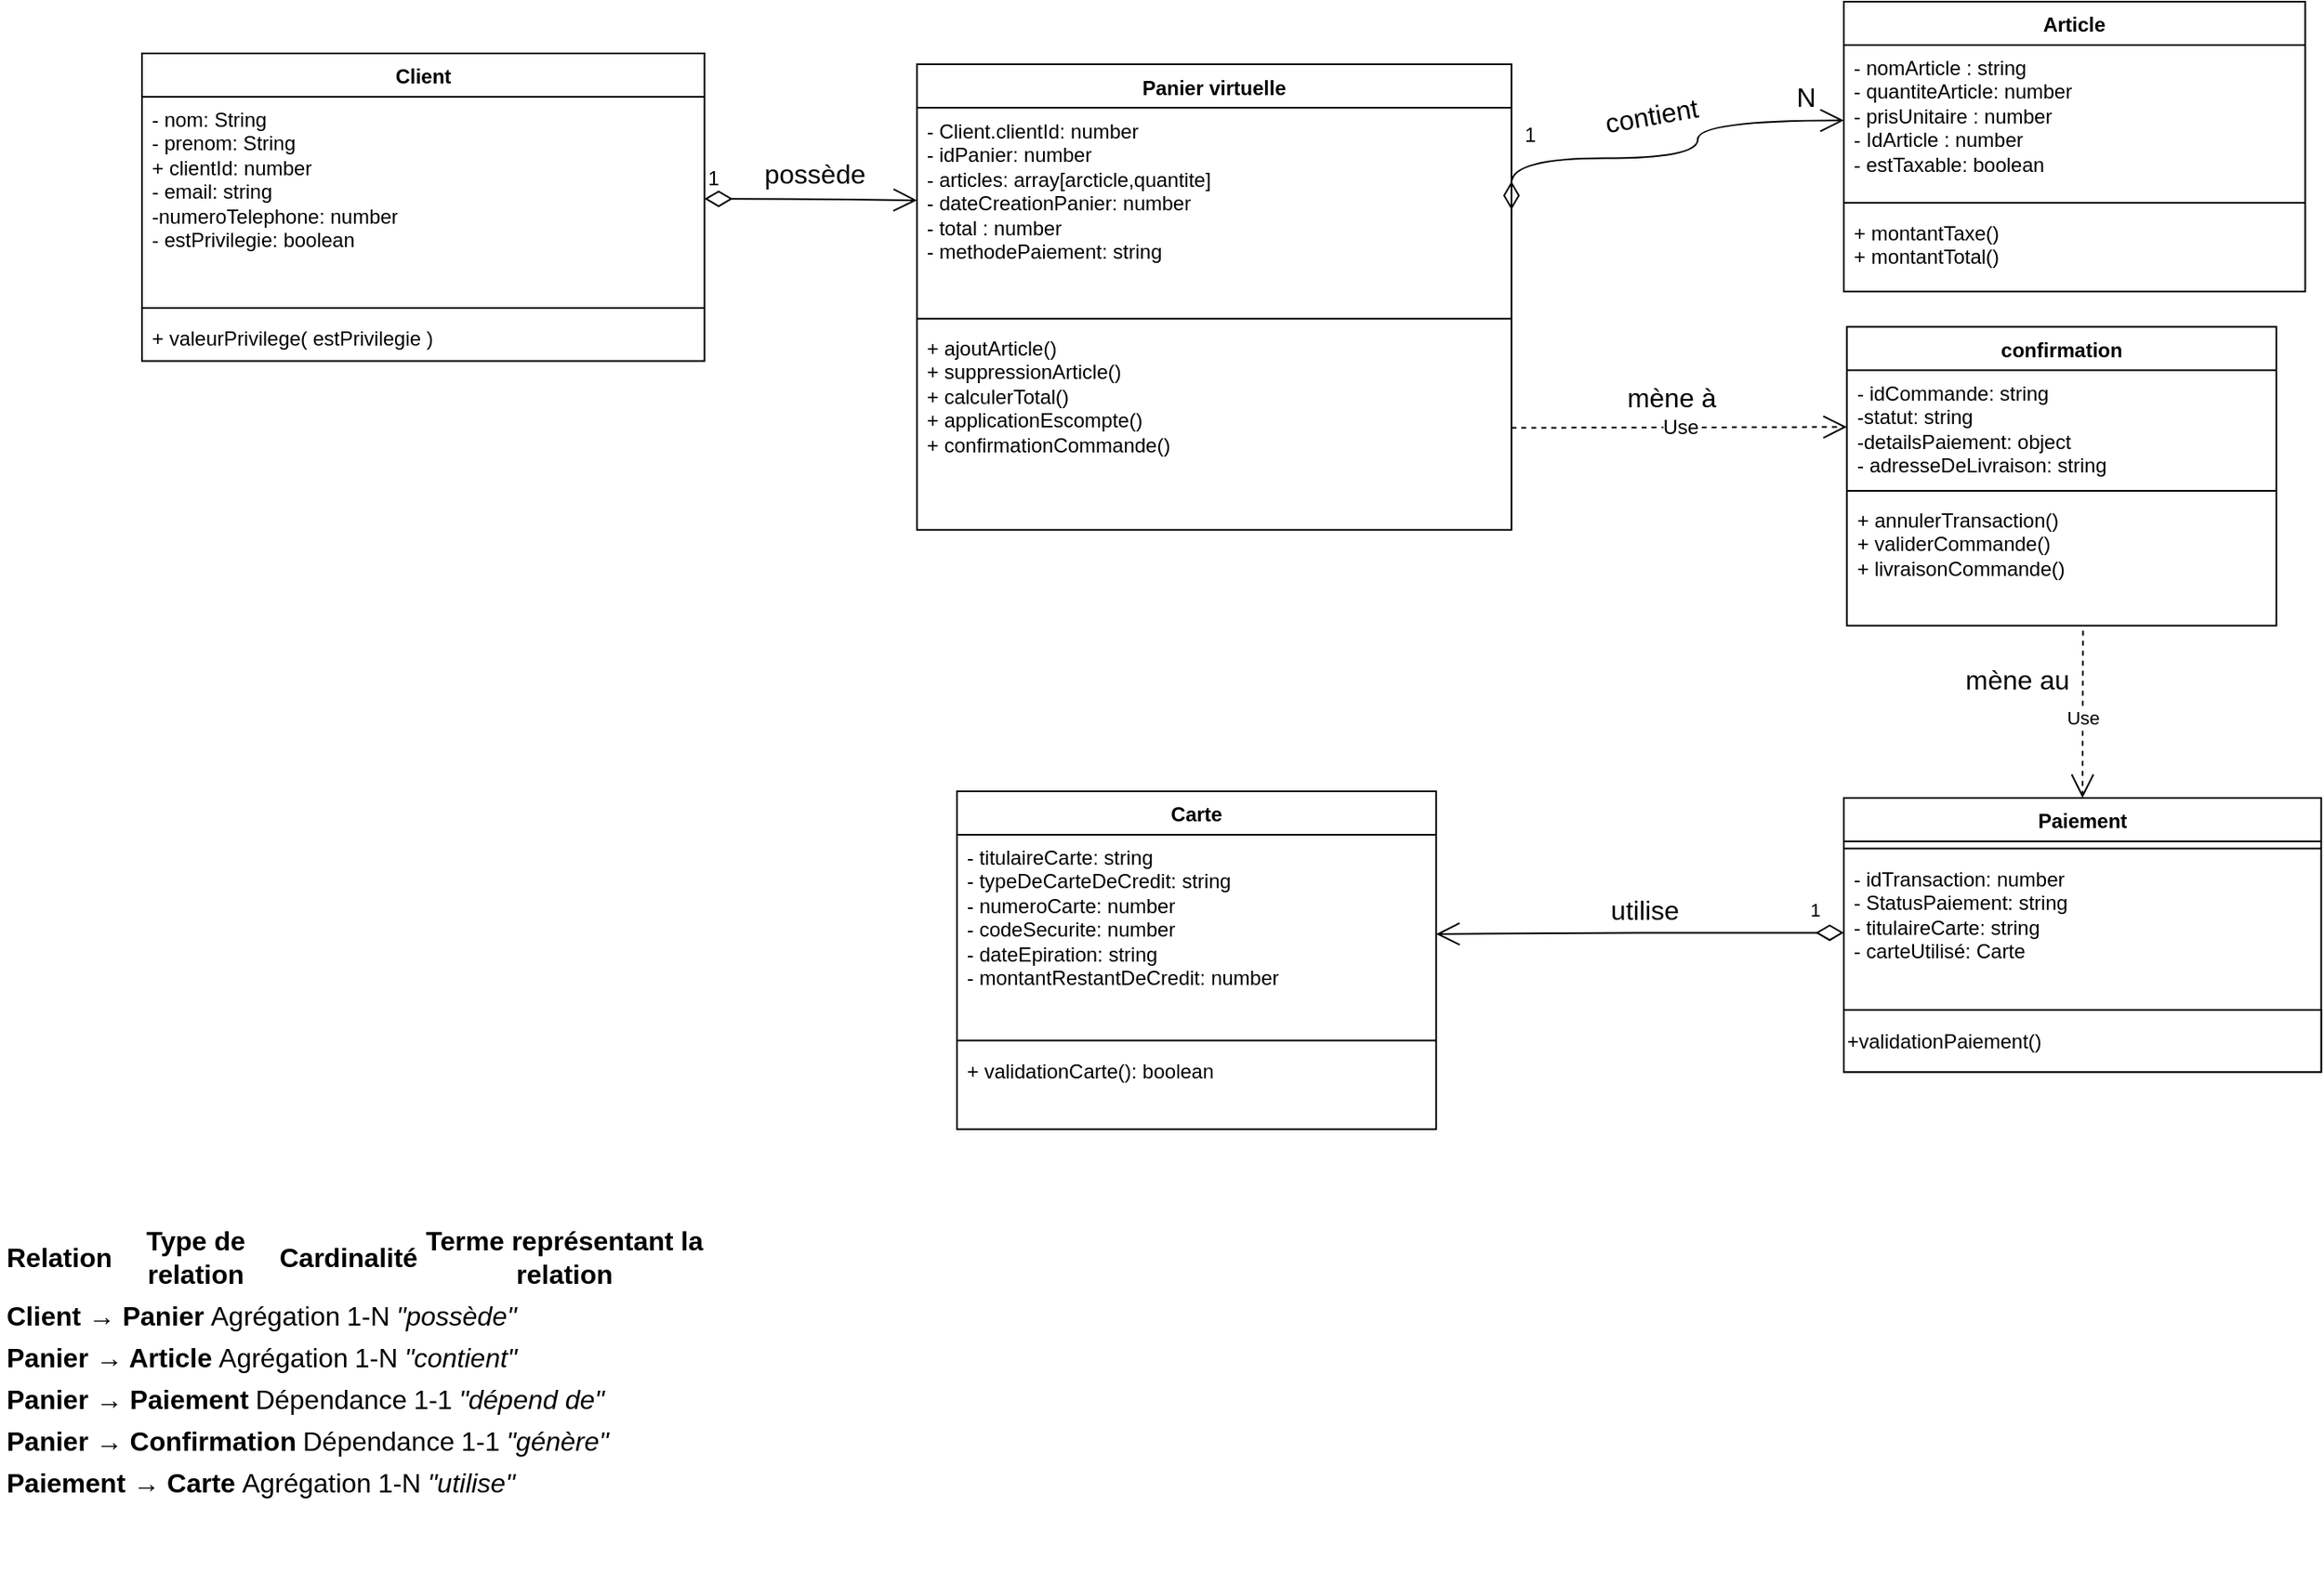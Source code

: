 <mxfile version="26.1.1" pages="2">
  <diagram name="Page-1" id="LhkC0GKqJQl8EqU11tic">
    <mxGraphModel dx="2760" dy="1778" grid="0" gridSize="10" guides="1" tooltips="1" connect="1" arrows="1" fold="1" page="0" pageScale="1" pageWidth="850" pageHeight="1100" math="0" shadow="0">
      <root>
        <mxCell id="0" />
        <mxCell id="1" parent="0" />
        <mxCell id="OCxzfQqBFVTwr3kHudwE-13" value="&lt;table&gt;&lt;thead data-end=&quot;2438&quot; data-start=&quot;2340&quot;&gt;&lt;tr data-end=&quot;2438&quot; data-start=&quot;2340&quot;&gt;&lt;th data-end=&quot;2371&quot; data-start=&quot;2340&quot;&gt;Relation&lt;/th&gt;&lt;th data-end=&quot;2390&quot; data-start=&quot;2371&quot;&gt;Type de relation&lt;/th&gt;&lt;th data-end=&quot;2404&quot; data-start=&quot;2390&quot;&gt;Cardinalité&lt;/th&gt;&lt;th data-end=&quot;2438&quot; data-start=&quot;2404&quot;&gt;Terme représentant la relation&lt;/th&gt;&lt;/tr&gt;&lt;/thead&gt;&lt;/table&gt;&lt;table&gt;&lt;tbody&gt;&lt;tr data-end=&quot;2638&quot; data-start=&quot;2539&quot;&gt;&lt;td&gt;&lt;strong data-end=&quot;2560&quot; data-start=&quot;2541&quot;&gt;Client → Panier&lt;/strong&gt;&lt;/td&gt;&lt;td&gt;Agrégation&lt;/td&gt;&lt;td&gt;1-N&lt;/td&gt;&lt;td&gt;&lt;em data-end=&quot;2617&quot; data-start=&quot;2606&quot;&gt;&quot;possède&quot;&lt;/em&gt;&lt;/td&gt;&lt;/tr&gt;&lt;/tbody&gt;&lt;/table&gt;&lt;table&gt;&lt;tbody&gt;&lt;tr data-end=&quot;2738&quot; data-start=&quot;2639&quot;&gt;&lt;td&gt;&lt;strong data-end=&quot;2661&quot; data-start=&quot;2641&quot;&gt;Panier → Article&lt;/strong&gt;&lt;/td&gt;&lt;td&gt;Agrégation&lt;/td&gt;&lt;td&gt;1-N&lt;/td&gt;&lt;td&gt;&lt;em data-end=&quot;2718&quot; data-start=&quot;2706&quot;&gt;&quot;contient&quot;&lt;/em&gt;&lt;/td&gt;&lt;/tr&gt;&lt;/tbody&gt;&lt;/table&gt;&lt;table&gt;&lt;tbody&gt;&lt;tr data-end=&quot;2838&quot; data-start=&quot;2739&quot;&gt;&lt;td&gt;&lt;strong data-end=&quot;2762&quot; data-start=&quot;2741&quot;&gt;Panier → Paiement&lt;/strong&gt;&lt;/td&gt;&lt;td&gt;Dépendance&lt;/td&gt;&lt;td&gt;1-1&lt;/td&gt;&lt;td&gt;&lt;em data-end=&quot;2819&quot; data-start=&quot;2806&quot;&gt;&quot;dépend de&quot;&lt;/em&gt;&lt;/td&gt;&lt;/tr&gt;&lt;/tbody&gt;&lt;/table&gt;&lt;table&gt;&lt;tbody&gt;&lt;tr data-end=&quot;2938&quot; data-start=&quot;2839&quot;&gt;&lt;td&gt;&lt;strong data-end=&quot;2866&quot; data-start=&quot;2841&quot;&gt;Panier → Confirmation&lt;/strong&gt;&lt;/td&gt;&lt;td&gt;Dépendance&lt;/td&gt;&lt;td&gt;1-1&lt;/td&gt;&lt;td&gt;&lt;em data-end=&quot;2916&quot; data-start=&quot;2906&quot;&gt;&quot;génère&quot;&lt;/em&gt;&lt;/td&gt;&lt;/tr&gt;&lt;/tbody&gt;&lt;/table&gt;&lt;table&gt;&lt;tbody&gt;&lt;tr data-end=&quot;3038&quot; data-start=&quot;2939&quot;&gt;&lt;td&gt;&lt;strong data-end=&quot;2961&quot; data-start=&quot;2941&quot;&gt;Paiement → Carte&lt;/strong&gt;&lt;/td&gt;&lt;td&gt;Agrégation&lt;/td&gt;&lt;td&gt;1-N&lt;/td&gt;&lt;td&gt;&lt;em data-end=&quot;3017&quot; data-start=&quot;3006&quot;&gt;&quot;utilise&quot;&lt;/em&gt;&lt;/td&gt;&lt;/tr&gt;&lt;/tbody&gt;&lt;/table&gt;" style="text;strokeColor=none;fillColor=none;html=1;align=center;verticalAlign=middle;whiteSpace=wrap;rounded=0;fontSize=16;" parent="1" vertex="1">
          <mxGeometry x="-525" y="26" width="426" height="266" as="geometry" />
        </mxCell>
        <mxCell id="y0F5sRRlfPdBhK9bxvjx-1" value="Article" style="swimlane;fontStyle=1;align=center;verticalAlign=top;childLayout=stackLayout;horizontal=1;startSize=26;horizontalStack=0;resizeParent=1;resizeParentMax=0;resizeLast=0;collapsible=1;marginBottom=0;whiteSpace=wrap;html=1;" parent="1" vertex="1">
          <mxGeometry x="578.999" y="-656" width="276.251" height="173.687" as="geometry" />
        </mxCell>
        <mxCell id="y0F5sRRlfPdBhK9bxvjx-2" value="&lt;div&gt;- nomArticle : string&lt;/div&gt;&lt;div&gt;- quantiteArticle: number&lt;br&gt;- prisUnitaire : number&lt;/div&gt;&lt;div&gt;- IdArticle : number&lt;br&gt;- estTaxable: boolean&lt;br&gt;&lt;br&gt;&lt;/div&gt;" style="text;strokeColor=none;fillColor=none;align=left;verticalAlign=top;spacingLeft=4;spacingRight=4;overflow=hidden;rotatable=0;points=[[0,0.5],[1,0.5]];portConstraint=eastwest;whiteSpace=wrap;html=1;" parent="y0F5sRRlfPdBhK9bxvjx-1" vertex="1">
          <mxGeometry y="26" width="276.251" height="90.312" as="geometry" />
        </mxCell>
        <mxCell id="y0F5sRRlfPdBhK9bxvjx-3" value="" style="line;strokeWidth=1;fillColor=none;align=left;verticalAlign=middle;spacingTop=-1;spacingLeft=3;spacingRight=3;rotatable=0;labelPosition=right;points=[];portConstraint=eastwest;strokeColor=inherit;" parent="y0F5sRRlfPdBhK9bxvjx-1" vertex="1">
          <mxGeometry y="116.312" width="276.251" height="8.5" as="geometry" />
        </mxCell>
        <mxCell id="y0F5sRRlfPdBhK9bxvjx-4" value="+ montantTaxe()&lt;div&gt;+ montantTotal()&lt;/div&gt;" style="text;strokeColor=none;fillColor=none;align=left;verticalAlign=top;spacingLeft=4;spacingRight=4;overflow=hidden;rotatable=0;points=[[0,0.5],[1,0.5]];portConstraint=eastwest;whiteSpace=wrap;html=1;" parent="y0F5sRRlfPdBhK9bxvjx-1" vertex="1">
          <mxGeometry y="124.812" width="276.251" height="48.875" as="geometry" />
        </mxCell>
        <mxCell id="vKdj8ruJpH2rpbCoqokS-1" value="Client" style="swimlane;fontStyle=1;align=center;verticalAlign=top;childLayout=stackLayout;horizontal=1;startSize=26;horizontalStack=0;resizeParent=1;resizeParentMax=0;resizeLast=0;collapsible=1;marginBottom=0;whiteSpace=wrap;html=1;" parent="1" vertex="1">
          <mxGeometry x="-440" y="-625" width="336.813" height="184.312" as="geometry" />
        </mxCell>
        <mxCell id="vKdj8ruJpH2rpbCoqokS-2" value="&lt;div&gt;&lt;div&gt;- nom: String&lt;/div&gt;&lt;/div&gt;&lt;div&gt;- prenom: String&lt;br&gt;+ clientId: number&lt;/div&gt;&lt;div&gt;- email: string&lt;/div&gt;&lt;div&gt;-numeroTelephone: number&lt;/div&gt;&lt;div&gt;- estPrivilegie: boolean&lt;/div&gt;" style="text;strokeColor=none;fillColor=none;align=left;verticalAlign=top;spacingLeft=4;spacingRight=4;overflow=hidden;rotatable=0;points=[[0,0.5],[1,0.5]];portConstraint=eastwest;whiteSpace=wrap;html=1;" parent="vKdj8ruJpH2rpbCoqokS-1" vertex="1">
          <mxGeometry y="26" width="336.813" height="122.188" as="geometry" />
        </mxCell>
        <mxCell id="vKdj8ruJpH2rpbCoqokS-3" value="" style="line;strokeWidth=1;fillColor=none;align=left;verticalAlign=middle;spacingTop=-1;spacingLeft=3;spacingRight=3;rotatable=0;labelPosition=right;points=[];portConstraint=eastwest;strokeColor=inherit;" parent="vKdj8ruJpH2rpbCoqokS-1" vertex="1">
          <mxGeometry y="148.188" width="336.813" height="8.5" as="geometry" />
        </mxCell>
        <mxCell id="vKdj8ruJpH2rpbCoqokS-4" value="+ valeurPrivilege( estPrivilegie )" style="text;strokeColor=none;fillColor=none;align=left;verticalAlign=top;spacingLeft=4;spacingRight=4;overflow=hidden;rotatable=0;points=[[0,0.5],[1,0.5]];portConstraint=eastwest;whiteSpace=wrap;html=1;" parent="vKdj8ruJpH2rpbCoqokS-1" vertex="1">
          <mxGeometry y="156.688" width="336.813" height="27.625" as="geometry" />
        </mxCell>
        <mxCell id="vKdj8ruJpH2rpbCoqokS-5" value="Panier virtuelle" style="swimlane;fontStyle=1;align=center;verticalAlign=top;childLayout=stackLayout;horizontal=1;startSize=26;horizontalStack=0;resizeParent=1;resizeParentMax=0;resizeLast=0;collapsible=1;marginBottom=0;whiteSpace=wrap;html=1;" parent="1" vertex="1">
          <mxGeometry x="24.063" y="-618.5" width="355.938" height="278.875" as="geometry">
            <mxRectangle x="-514" y="12" width="114" height="26" as="alternateBounds" />
          </mxGeometry>
        </mxCell>
        <mxCell id="vKdj8ruJpH2rpbCoqokS-6" value="&lt;div&gt;- Client.clientId: number&lt;/div&gt;&lt;div&gt;&lt;span style=&quot;background-color: transparent; color: light-dark(rgb(0, 0, 0), rgb(255, 255, 255));&quot;&gt;- idPanier: number&lt;/span&gt;&lt;/div&gt;&lt;div&gt;- articles: array[arcticle,quantite]&lt;/div&gt;&lt;div&gt;&lt;span style=&quot;background-color: transparent; color: light-dark(rgb(0, 0, 0), rgb(255, 255, 255));&quot;&gt;- dateCreationPanier: number&lt;/span&gt;&lt;/div&gt;&lt;div&gt;- total : number&lt;/div&gt;&lt;div&gt;- methodePaiement: string&lt;/div&gt;&lt;div&gt;&lt;br&gt;&lt;/div&gt;&lt;div&gt;&lt;br&gt;&lt;/div&gt;" style="text;strokeColor=none;fillColor=none;align=left;verticalAlign=top;spacingLeft=4;spacingRight=4;overflow=hidden;rotatable=0;points=[[0,0.5],[1,0.5]];portConstraint=eastwest;whiteSpace=wrap;html=1;" parent="vKdj8ruJpH2rpbCoqokS-5" vertex="1">
          <mxGeometry y="26" width="355.938" height="122.187" as="geometry" />
        </mxCell>
        <mxCell id="vKdj8ruJpH2rpbCoqokS-7" value="" style="line;strokeWidth=1;fillColor=none;align=left;verticalAlign=middle;spacingTop=-1;spacingLeft=3;spacingRight=3;rotatable=0;labelPosition=right;points=[];portConstraint=eastwest;strokeColor=inherit;" parent="vKdj8ruJpH2rpbCoqokS-5" vertex="1">
          <mxGeometry y="148.187" width="355.938" height="8.5" as="geometry" />
        </mxCell>
        <mxCell id="vKdj8ruJpH2rpbCoqokS-8" value="&lt;div&gt;+ ajoutArticle()&lt;/div&gt;&lt;div&gt;+ suppressionArticle()&lt;/div&gt;&lt;div&gt;+ calculerTotal()&lt;/div&gt;&lt;div&gt;+ applicationEscompte()&lt;/div&gt;&lt;div&gt;+ confirmationCommande()&lt;/div&gt;" style="text;strokeColor=none;fillColor=none;align=left;verticalAlign=top;spacingLeft=4;spacingRight=4;overflow=hidden;rotatable=0;points=[[0,0.5],[1,0.5]];portConstraint=eastwest;whiteSpace=wrap;html=1;" parent="vKdj8ruJpH2rpbCoqokS-5" vertex="1">
          <mxGeometry y="156.687" width="355.938" height="122.187" as="geometry" />
        </mxCell>
        <mxCell id="vKdj8ruJpH2rpbCoqokS-9" value="Paiement" style="swimlane;fontStyle=1;align=center;verticalAlign=top;childLayout=stackLayout;horizontal=1;startSize=26;horizontalStack=0;resizeParent=1;resizeParentMax=0;resizeLast=0;collapsible=1;marginBottom=0;whiteSpace=wrap;html=1;" parent="1" vertex="1">
          <mxGeometry x="578.999" y="-178.995" width="285.813" height="164.125" as="geometry" />
        </mxCell>
        <mxCell id="vKdj8ruJpH2rpbCoqokS-11" value="" style="line;strokeWidth=1;fillColor=none;align=left;verticalAlign=middle;spacingTop=-1;spacingLeft=3;spacingRight=3;rotatable=0;labelPosition=right;points=[];portConstraint=eastwest;strokeColor=inherit;" parent="vKdj8ruJpH2rpbCoqokS-9" vertex="1">
          <mxGeometry y="26" width="285.813" height="8.5" as="geometry" />
        </mxCell>
        <mxCell id="vKdj8ruJpH2rpbCoqokS-10" value="- idTransaction: number&lt;div&gt;- StatusPaiement: string&lt;/div&gt;&lt;div&gt;- titulaireCarte: string&lt;/div&gt;&lt;div&gt;- carteUtilisé: Carte&lt;/div&gt;" style="text;strokeColor=none;fillColor=none;align=left;verticalAlign=top;spacingLeft=4;spacingRight=4;overflow=hidden;rotatable=0;points=[[0,0.5],[1,0.5]];portConstraint=eastwest;whiteSpace=wrap;html=1;" parent="vKdj8ruJpH2rpbCoqokS-9" vertex="1">
          <mxGeometry y="34.5" width="285.813" height="92.437" as="geometry" />
        </mxCell>
        <mxCell id="OCxzfQqBFVTwr3kHudwE-1" value="&lt;span style=&quot;&quot;&gt;+validationPaiement()&lt;/span&gt;" style="rounded=0;whiteSpace=wrap;html=1;align=left;" parent="vKdj8ruJpH2rpbCoqokS-9" vertex="1">
          <mxGeometry y="126.937" width="285.813" height="37.188" as="geometry" />
        </mxCell>
        <mxCell id="vKdj8ruJpH2rpbCoqokS-13" value="Carte" style="swimlane;fontStyle=1;align=center;verticalAlign=top;childLayout=stackLayout;horizontal=1;startSize=26;horizontalStack=0;resizeParent=1;resizeParentMax=0;resizeLast=0;collapsible=1;marginBottom=0;whiteSpace=wrap;html=1;" parent="1" vertex="1">
          <mxGeometry x="48.003" y="-183" width="286.876" height="202.375" as="geometry" />
        </mxCell>
        <mxCell id="vKdj8ruJpH2rpbCoqokS-14" value="- titulaireCarte: string&lt;div&gt;- typeDeCarteDeCredit: string&lt;/div&gt;&lt;div&gt;- numeroCarte: number&lt;/div&gt;&lt;div&gt;- codeSecurite: number&lt;/div&gt;&lt;div&gt;- dateEpiration: string&lt;/div&gt;&lt;div&gt;- montantRestantDeCredit: number&lt;/div&gt;" style="text;strokeColor=none;fillColor=none;align=left;verticalAlign=top;spacingLeft=4;spacingRight=4;overflow=hidden;rotatable=0;points=[[0,0.5],[1,0.5]];portConstraint=eastwest;whiteSpace=wrap;html=1;" parent="vKdj8ruJpH2rpbCoqokS-13" vertex="1">
          <mxGeometry y="26" width="286.876" height="119.0" as="geometry" />
        </mxCell>
        <mxCell id="vKdj8ruJpH2rpbCoqokS-15" value="" style="line;strokeWidth=1;fillColor=none;align=left;verticalAlign=middle;spacingTop=-1;spacingLeft=3;spacingRight=3;rotatable=0;labelPosition=right;points=[];portConstraint=eastwest;strokeColor=inherit;" parent="vKdj8ruJpH2rpbCoqokS-13" vertex="1">
          <mxGeometry y="145" width="286.876" height="8.5" as="geometry" />
        </mxCell>
        <mxCell id="vKdj8ruJpH2rpbCoqokS-16" value="+ validationCarte(): boolean&lt;div&gt;&lt;br&gt;&lt;/div&gt;" style="text;strokeColor=none;fillColor=none;align=left;verticalAlign=top;spacingLeft=4;spacingRight=4;overflow=hidden;rotatable=0;points=[[0,0.5],[1,0.5]];portConstraint=eastwest;whiteSpace=wrap;html=1;" parent="vKdj8ruJpH2rpbCoqokS-13" vertex="1">
          <mxGeometry y="153.5" width="286.876" height="48.875" as="geometry" />
        </mxCell>
        <mxCell id="PBFFROz9SGwxzKGs8fMy-2" value="confirmation" style="swimlane;fontStyle=1;align=center;verticalAlign=top;childLayout=stackLayout;horizontal=1;startSize=26;horizontalStack=0;resizeParent=1;resizeParentMax=0;resizeLast=0;collapsible=1;marginBottom=0;whiteSpace=wrap;html=1;" parent="1" vertex="1">
          <mxGeometry x="580.814" y="-461.25" width="257.126" height="179" as="geometry" />
        </mxCell>
        <mxCell id="PBFFROz9SGwxzKGs8fMy-3" value="- idCommande: string&lt;div&gt;-statut: string&lt;/div&gt;&lt;div&gt;-detailsPaiement: object&lt;/div&gt;&lt;div&gt;- adresseDeLivraison: string&lt;/div&gt;" style="text;strokeColor=none;fillColor=none;align=left;verticalAlign=top;spacingLeft=4;spacingRight=4;overflow=hidden;rotatable=0;points=[[0,0.5],[1,0.5]];portConstraint=eastwest;whiteSpace=wrap;html=1;" parent="PBFFROz9SGwxzKGs8fMy-2" vertex="1">
          <mxGeometry y="26" width="257.126" height="68.0" as="geometry" />
        </mxCell>
        <mxCell id="PBFFROz9SGwxzKGs8fMy-4" value="" style="line;strokeWidth=1;fillColor=none;align=left;verticalAlign=middle;spacingTop=-1;spacingLeft=3;spacingRight=3;rotatable=0;labelPosition=right;points=[];portConstraint=eastwest;strokeColor=inherit;" parent="PBFFROz9SGwxzKGs8fMy-2" vertex="1">
          <mxGeometry y="94.0" width="257.126" height="8.5" as="geometry" />
        </mxCell>
        <mxCell id="PBFFROz9SGwxzKGs8fMy-5" value="&lt;div&gt;+ annulerTransaction()&lt;/div&gt;&lt;div&gt;+ validerCommande()&lt;/div&gt;&lt;div&gt;+ livraisonCommande()&lt;/div&gt;" style="text;strokeColor=none;fillColor=none;align=left;verticalAlign=top;spacingLeft=4;spacingRight=4;overflow=hidden;rotatable=0;points=[[0,0.5],[1,0.5]];portConstraint=eastwest;whiteSpace=wrap;html=1;" parent="PBFFROz9SGwxzKGs8fMy-2" vertex="1">
          <mxGeometry y="102.5" width="257.126" height="76.5" as="geometry" />
        </mxCell>
        <mxCell id="PBFFROz9SGwxzKGs8fMy-8" value="Use" style="endArrow=open;endSize=12;dashed=1;html=1;rounded=0;entryX=0.5;entryY=0;entryDx=0;entryDy=0;exitX=0.55;exitY=1.04;exitDx=0;exitDy=0;exitPerimeter=0;" parent="1" source="PBFFROz9SGwxzKGs8fMy-5" target="vKdj8ruJpH2rpbCoqokS-9" edge="1">
          <mxGeometry x="0.044" width="160" relative="1" as="geometry">
            <mxPoint x="65.501" y="-12.875" as="sourcePoint" />
            <mxPoint x="18.751" y="40.25" as="targetPoint" />
            <Array as="points">
              <mxPoint x="722" y="-220" />
            </Array>
            <mxPoint as="offset" />
          </mxGeometry>
        </mxCell>
        <mxCell id="PBFFROz9SGwxzKGs8fMy-9" value="1" style="endArrow=open;html=1;endSize=12;startArrow=diamondThin;startSize=14;startFill=0;edgeStyle=orthogonalEdgeStyle;align=left;verticalAlign=bottom;rounded=0;entryX=1;entryY=0.5;entryDx=0;entryDy=0;" parent="1" source="vKdj8ruJpH2rpbCoqokS-10" target="vKdj8ruJpH2rpbCoqokS-14" edge="1">
          <mxGeometry x="-0.826" y="-5" relative="1" as="geometry">
            <mxPoint x="-171.437" y="368.563" as="sourcePoint" />
            <mxPoint x="-31.187" y="159.25" as="targetPoint" />
            <mxPoint as="offset" />
          </mxGeometry>
        </mxCell>
        <mxCell id="OCxzfQqBFVTwr3kHudwE-6" value="Use" style="endArrow=open;endSize=12;dashed=1;html=1;rounded=0;fontSize=12;curved=1;exitX=1;exitY=0.5;exitDx=0;exitDy=0;entryX=0;entryY=0.5;entryDx=0;entryDy=0;" parent="1" source="vKdj8ruJpH2rpbCoqokS-8" target="PBFFROz9SGwxzKGs8fMy-3" edge="1">
          <mxGeometry width="160" relative="1" as="geometry">
            <mxPoint x="344.939" y="-17.125" as="sourcePoint" />
            <mxPoint x="514.939" y="-17.125" as="targetPoint" />
          </mxGeometry>
        </mxCell>
        <mxCell id="OCxzfQqBFVTwr3kHudwE-7" value="1" style="endArrow=open;html=1;endSize=12;startArrow=diamondThin;startSize=14;startFill=0;edgeStyle=orthogonalEdgeStyle;align=left;verticalAlign=bottom;rounded=0;fontSize=12;curved=1;entryX=0;entryY=0.5;entryDx=0;entryDy=0;exitX=1;exitY=0.5;exitDx=0;exitDy=0;" parent="1" source="vKdj8ruJpH2rpbCoqokS-6" target="y0F5sRRlfPdBhK9bxvjx-2" edge="1">
          <mxGeometry x="-0.706" y="5" relative="1" as="geometry">
            <mxPoint x="301.376" y="-646.125" as="sourcePoint" />
            <mxPoint x="471.377" y="-646.125" as="targetPoint" />
            <Array as="points">
              <mxPoint x="380.002" y="-562.188" />
              <mxPoint x="491.564" y="-562.188" />
            </Array>
            <mxPoint as="offset" />
          </mxGeometry>
        </mxCell>
        <mxCell id="OCxzfQqBFVTwr3kHudwE-11" value="possède" style="text;strokeColor=none;fillColor=none;html=1;align=center;verticalAlign=middle;whiteSpace=wrap;rounded=0;fontSize=16;" parent="1" vertex="1">
          <mxGeometry x="-69.437" y="-568.562" width="63.75" height="31.875" as="geometry" />
        </mxCell>
        <mxCell id="OCxzfQqBFVTwr3kHudwE-14" value="contient" style="text;strokeColor=none;fillColor=none;html=1;align=center;verticalAlign=middle;whiteSpace=wrap;rounded=0;fontSize=16;rotation=-10;" parent="1" vertex="1">
          <mxGeometry x="434" y="-614" width="60" height="52" as="geometry" />
        </mxCell>
        <mxCell id="OCxzfQqBFVTwr3kHudwE-16" value="utilise" style="text;strokeColor=none;fillColor=none;html=1;align=center;verticalAlign=middle;whiteSpace=wrap;rounded=0;fontSize=16;" parent="1" vertex="1">
          <mxGeometry x="417" y="-137" width="86" height="50" as="geometry" />
        </mxCell>
        <mxCell id="iPBBzfQc8oBkiFuoCf7i-2" value="mène à" style="text;strokeColor=none;fillColor=none;html=1;align=center;verticalAlign=middle;whiteSpace=wrap;rounded=0;fontSize=16;" vertex="1" parent="1">
          <mxGeometry x="446" y="-434" width="60" height="30" as="geometry" />
        </mxCell>
        <mxCell id="iPBBzfQc8oBkiFuoCf7i-7" value="1" style="endArrow=open;html=1;endSize=12;startArrow=diamondThin;startSize=14;startFill=0;edgeStyle=orthogonalEdgeStyle;align=left;verticalAlign=bottom;rounded=0;fontSize=12;curved=1;entryX=0;entryY=0.454;entryDx=0;entryDy=0;entryPerimeter=0;exitX=1;exitY=0.5;exitDx=0;exitDy=0;" edge="1" parent="1" source="vKdj8ruJpH2rpbCoqokS-2" target="vKdj8ruJpH2rpbCoqokS-6">
          <mxGeometry x="-1" y="3" relative="1" as="geometry">
            <mxPoint x="-91.09" y="-536.69" as="sourcePoint" />
            <mxPoint x="15.97" y="-536.69" as="targetPoint" />
          </mxGeometry>
        </mxCell>
        <mxCell id="iPBBzfQc8oBkiFuoCf7i-8" value="N" style="text;strokeColor=none;fillColor=none;html=1;align=center;verticalAlign=middle;whiteSpace=wrap;rounded=0;fontSize=16;" vertex="1" parent="1">
          <mxGeometry x="534" y="-611" width="45" height="23.5" as="geometry" />
        </mxCell>
        <mxCell id="iPBBzfQc8oBkiFuoCf7i-10" value="mène au" style="text;strokeColor=none;fillColor=none;html=1;align=center;verticalAlign=middle;whiteSpace=wrap;rounded=0;fontSize=16;" vertex="1" parent="1">
          <mxGeometry x="647" y="-265" width="71.5" height="30" as="geometry" />
        </mxCell>
      </root>
    </mxGraphModel>
  </diagram>
  <diagram id="qk8H1CshacFP2wpFvfV3" name="Page-2">
    <mxGraphModel dx="513" dy="608" grid="0" gridSize="10" guides="1" tooltips="1" connect="1" arrows="1" fold="1" page="0" pageScale="1" pageWidth="850" pageHeight="1100" math="0" shadow="0">
      <root>
        <mxCell id="0" />
        <mxCell id="1" parent="0" />
      </root>
    </mxGraphModel>
  </diagram>
</mxfile>
